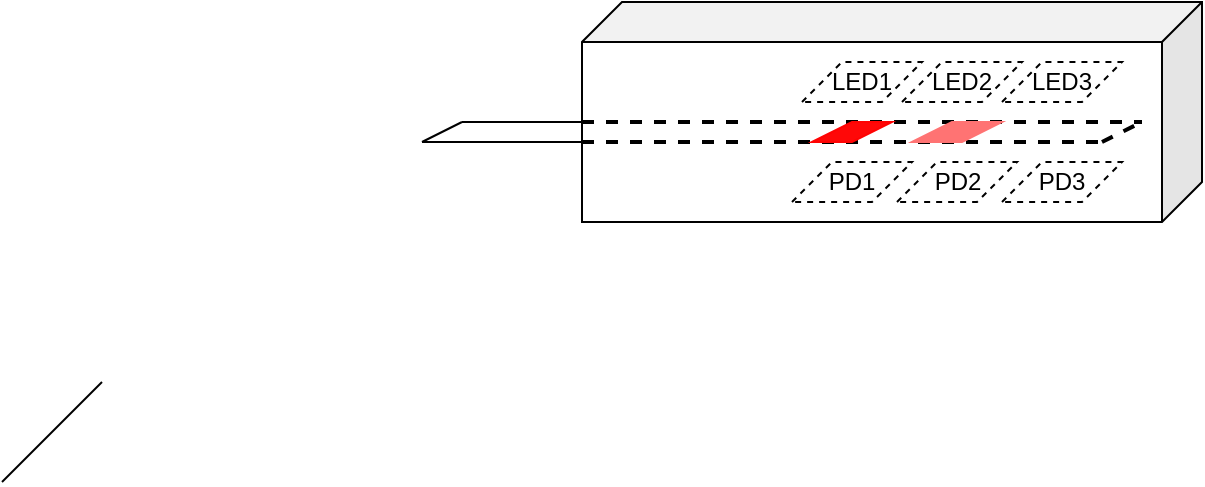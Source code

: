 <mxfile version="24.8.4">
  <diagram name="Page-1" id="j7T6NGG3GoHsyrLyzwOY">
    <mxGraphModel dx="875" dy="515" grid="1" gridSize="10" guides="1" tooltips="1" connect="1" arrows="1" fold="1" page="1" pageScale="1" pageWidth="850" pageHeight="1100" math="0" shadow="0">
      <root>
        <mxCell id="0" />
        <mxCell id="1" parent="0" />
        <mxCell id="mrA0lmvgg_kLuKlWX1mX-6" value="" style="shape=cube;whiteSpace=wrap;html=1;boundedLbl=1;backgroundOutline=1;darkOpacity=0.05;darkOpacity2=0.1;fillColor=none;direction=east;flipH=1;" vertex="1" parent="1">
          <mxGeometry x="480" y="180" width="310" height="110" as="geometry" />
        </mxCell>
        <mxCell id="mrA0lmvgg_kLuKlWX1mX-8" value="LED1" style="shape=parallelogram;perimeter=parallelogramPerimeter;whiteSpace=wrap;html=1;fixedSize=1;dashed=1;" vertex="1" parent="1">
          <mxGeometry x="590" y="210" width="60" height="20" as="geometry" />
        </mxCell>
        <mxCell id="mrA0lmvgg_kLuKlWX1mX-9" value="LED2" style="shape=parallelogram;perimeter=parallelogramPerimeter;whiteSpace=wrap;html=1;fixedSize=1;dashed=1;" vertex="1" parent="1">
          <mxGeometry x="640" y="210" width="60" height="20" as="geometry" />
        </mxCell>
        <mxCell id="mrA0lmvgg_kLuKlWX1mX-10" value="LED3" style="shape=parallelogram;perimeter=parallelogramPerimeter;whiteSpace=wrap;html=1;fixedSize=1;dashed=1;" vertex="1" parent="1">
          <mxGeometry x="690" y="210" width="60" height="20" as="geometry" />
        </mxCell>
        <mxCell id="mrA0lmvgg_kLuKlWX1mX-12" value="PD1" style="shape=parallelogram;perimeter=parallelogramPerimeter;whiteSpace=wrap;html=1;fixedSize=1;dashed=1;" vertex="1" parent="1">
          <mxGeometry x="585" y="260" width="60" height="20" as="geometry" />
        </mxCell>
        <mxCell id="mrA0lmvgg_kLuKlWX1mX-13" value="PD2" style="shape=parallelogram;perimeter=parallelogramPerimeter;whiteSpace=wrap;html=1;fixedSize=1;dashed=1;" vertex="1" parent="1">
          <mxGeometry x="637.5" y="260" width="60" height="20" as="geometry" />
        </mxCell>
        <mxCell id="mrA0lmvgg_kLuKlWX1mX-14" value="PD3" style="shape=parallelogram;perimeter=parallelogramPerimeter;whiteSpace=wrap;html=1;fixedSize=1;dashed=1;" vertex="1" parent="1">
          <mxGeometry x="690" y="260" width="60" height="20" as="geometry" />
        </mxCell>
        <mxCell id="mrA0lmvgg_kLuKlWX1mX-20" value="" style="endArrow=none;html=1;rounded=0;" edge="1" parent="1">
          <mxGeometry width="50" height="50" relative="1" as="geometry">
            <mxPoint x="190" y="420" as="sourcePoint" />
            <mxPoint x="240" y="370" as="targetPoint" />
          </mxGeometry>
        </mxCell>
        <mxCell id="mrA0lmvgg_kLuKlWX1mX-22" value="" style="endArrow=none;dashed=1;html=1;strokeWidth=2;rounded=0;" edge="1" parent="1">
          <mxGeometry width="50" height="50" relative="1" as="geometry">
            <mxPoint x="480" y="240" as="sourcePoint" />
            <mxPoint x="760" y="240" as="targetPoint" />
          </mxGeometry>
        </mxCell>
        <mxCell id="mrA0lmvgg_kLuKlWX1mX-23" value="&lt;span style=&quot;color: rgba(0, 0, 0, 0); font-family: monospace; font-size: 0px; text-align: start; background-color: rgb(251, 251, 251);&quot;&gt;%3CmxGraphModel%3E%3Croot%3E%3CmxCell%20id%3D%220%22%2F%3E%3CmxCell%20id%3D%221%22%20parent%3D%220%22%2F%3E%3CmxCell%20id%3D%222%22%20value%3D%22%22%20style%3D%22endArrow%3Dnone%3Bdashed%3D1%3Bhtml%3D1%3BdashPattern%3D1%203%3BstrokeWidth%3D2%3Brounded%3D0%3B%22%20edge%3D%221%22%20parent%3D%221%22%3E%3CmxGeometry%20width%3D%2250%22%20height%3D%2250%22%20relative%3D%221%22%20as%3D%22geometry%22%3E%3CmxPoint%20x%3D%22480%22%20y%3D%22360%22%20as%3D%22sourcePoint%22%2F%3E%3CmxPoint%20x%3D%22760%22%20y%3D%22360%22%20as%3D%22targetPoint%22%2F%3E%3C%2FmxGeometry%3E%3C%2FmxCell%3E%3C%2Froot%3E%3C%2FmxGraphModel%3E&lt;/span&gt;" style="edgeLabel;html=1;align=center;verticalAlign=middle;resizable=0;points=[];" vertex="1" connectable="0" parent="mrA0lmvgg_kLuKlWX1mX-22">
          <mxGeometry x="-0.611" y="-3" relative="1" as="geometry">
            <mxPoint x="16" as="offset" />
          </mxGeometry>
        </mxCell>
        <mxCell id="mrA0lmvgg_kLuKlWX1mX-24" value="" style="endArrow=none;dashed=1;html=1;strokeWidth=2;rounded=0;" edge="1" parent="1">
          <mxGeometry width="50" height="50" relative="1" as="geometry">
            <mxPoint x="480" y="250" as="sourcePoint" />
            <mxPoint x="740" y="250" as="targetPoint" />
          </mxGeometry>
        </mxCell>
        <mxCell id="mrA0lmvgg_kLuKlWX1mX-25" value="&lt;span style=&quot;color: rgba(0, 0, 0, 0); font-family: monospace; font-size: 0px; text-align: start; background-color: rgb(251, 251, 251);&quot;&gt;%3CmxGraphModel%3E%3Croot%3E%3CmxCell%20id%3D%220%22%2F%3E%3CmxCell%20id%3D%221%22%20parent%3D%220%22%2F%3E%3CmxCell%20id%3D%222%22%20value%3D%22%22%20style%3D%22endArrow%3Dnone%3Bdashed%3D1%3Bhtml%3D1%3BdashPattern%3D1%203%3BstrokeWidth%3D2%3Brounded%3D0%3B%22%20edge%3D%221%22%20parent%3D%221%22%3E%3CmxGeometry%20width%3D%2250%22%20height%3D%2250%22%20relative%3D%221%22%20as%3D%22geometry%22%3E%3CmxPoint%20x%3D%22480%22%20y%3D%22360%22%20as%3D%22sourcePoint%22%2F%3E%3CmxPoint%20x%3D%22760%22%20y%3D%22360%22%20as%3D%22targetPoint%22%2F%3E%3C%2FmxGeometry%3E%3C%2FmxCell%3E%3C%2Froot%3E%3C%2FmxGraphModel%3E&lt;/span&gt;" style="edgeLabel;html=1;align=center;verticalAlign=middle;resizable=0;points=[];" vertex="1" connectable="0" parent="mrA0lmvgg_kLuKlWX1mX-24">
          <mxGeometry x="-0.611" y="-3" relative="1" as="geometry">
            <mxPoint x="16" as="offset" />
          </mxGeometry>
        </mxCell>
        <mxCell id="mrA0lmvgg_kLuKlWX1mX-30" value="" style="endArrow=none;dashed=1;html=1;strokeWidth=2;rounded=0;" edge="1" parent="1">
          <mxGeometry width="50" height="50" relative="1" as="geometry">
            <mxPoint x="740" y="250" as="sourcePoint" />
            <mxPoint x="760" y="240" as="targetPoint" />
          </mxGeometry>
        </mxCell>
        <mxCell id="mrA0lmvgg_kLuKlWX1mX-31" value="&lt;span style=&quot;color: rgba(0, 0, 0, 0); font-family: monospace; font-size: 0px; text-align: start; background-color: rgb(251, 251, 251);&quot;&gt;%3CmxGraphModel%3E%3Croot%3E%3CmxCell%20id%3D%220%22%2F%3E%3CmxCell%20id%3D%221%22%20parent%3D%220%22%2F%3E%3CmxCell%20id%3D%222%22%20value%3D%22%22%20style%3D%22endArrow%3Dnone%3Bdashed%3D1%3Bhtml%3D1%3BdashPattern%3D1%203%3BstrokeWidth%3D2%3Brounded%3D0%3B%22%20edge%3D%221%22%20parent%3D%221%22%3E%3CmxGeometry%20width%3D%2250%22%20height%3D%2250%22%20relative%3D%221%22%20as%3D%22geometry%22%3E%3CmxPoint%20x%3D%22480%22%20y%3D%22360%22%20as%3D%22sourcePoint%22%2F%3E%3CmxPoint%20x%3D%22760%22%20y%3D%22360%22%20as%3D%22targetPoint%22%2F%3E%3C%2FmxGeometry%3E%3C%2FmxCell%3E%3C%2Froot%3E%3C%2FmxGraphModel%3E&lt;/span&gt;" style="edgeLabel;html=1;align=center;verticalAlign=middle;resizable=0;points=[];" vertex="1" connectable="0" parent="mrA0lmvgg_kLuKlWX1mX-30">
          <mxGeometry x="-0.611" y="-3" relative="1" as="geometry">
            <mxPoint x="16" as="offset" />
          </mxGeometry>
        </mxCell>
        <mxCell id="mrA0lmvgg_kLuKlWX1mX-33" value="" style="endArrow=none;html=1;rounded=0;" edge="1" parent="1">
          <mxGeometry width="50" height="50" relative="1" as="geometry">
            <mxPoint x="420" y="240" as="sourcePoint" />
            <mxPoint x="480" y="240" as="targetPoint" />
          </mxGeometry>
        </mxCell>
        <mxCell id="mrA0lmvgg_kLuKlWX1mX-34" value="" style="endArrow=none;html=1;rounded=0;" edge="1" parent="1">
          <mxGeometry width="50" height="50" relative="1" as="geometry">
            <mxPoint x="420" y="250" as="sourcePoint" />
            <mxPoint x="480" y="250" as="targetPoint" />
            <Array as="points">
              <mxPoint x="400" y="250" />
            </Array>
          </mxGeometry>
        </mxCell>
        <mxCell id="mrA0lmvgg_kLuKlWX1mX-35" value="" style="endArrow=none;html=1;rounded=0;" edge="1" parent="1">
          <mxGeometry width="50" height="50" relative="1" as="geometry">
            <mxPoint x="400" y="250" as="sourcePoint" />
            <mxPoint x="420" y="240" as="targetPoint" />
          </mxGeometry>
        </mxCell>
        <mxCell id="mrA0lmvgg_kLuKlWX1mX-37" value="" style="shape=parallelogram;perimeter=parallelogramPerimeter;whiteSpace=wrap;html=1;fixedSize=1;strokeColor=#FF0303;fillColor=#FF0808;" vertex="1" parent="1">
          <mxGeometry x="595" y="240" width="40" height="10" as="geometry" />
        </mxCell>
        <mxCell id="mrA0lmvgg_kLuKlWX1mX-40" value="" style="shape=parallelogram;perimeter=parallelogramPerimeter;whiteSpace=wrap;html=1;fixedSize=1;strokeColor=#FF7373;fillColor=#FF7373;" vertex="1" parent="1">
          <mxGeometry x="645" y="240" width="45" height="10" as="geometry" />
        </mxCell>
      </root>
    </mxGraphModel>
  </diagram>
</mxfile>
